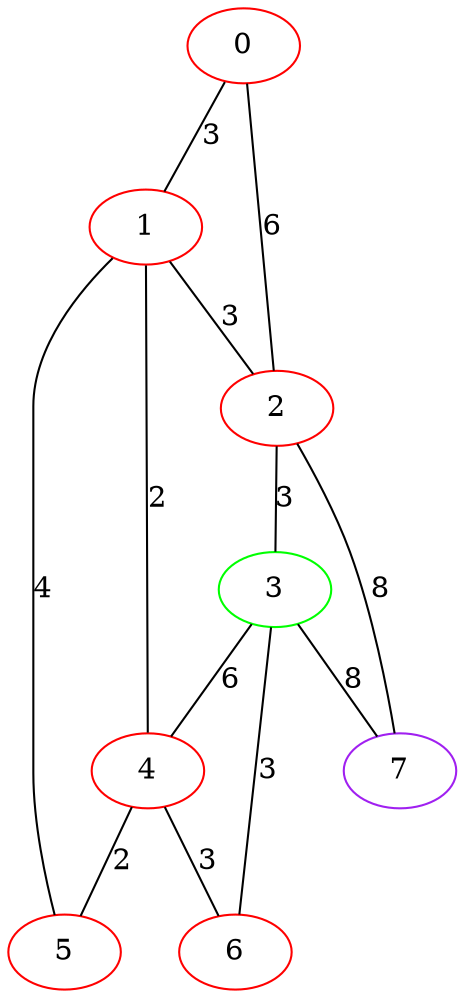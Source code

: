 graph "" {
0 [color=red, weight=1];
1 [color=red, weight=1];
2 [color=red, weight=1];
3 [color=green, weight=2];
4 [color=red, weight=1];
5 [color=red, weight=1];
6 [color=red, weight=1];
7 [color=purple, weight=4];
0 -- 1  [key=0, label=3];
0 -- 2  [key=0, label=6];
1 -- 2  [key=0, label=3];
1 -- 4  [key=0, label=2];
1 -- 5  [key=0, label=4];
2 -- 3  [key=0, label=3];
2 -- 7  [key=0, label=8];
3 -- 4  [key=0, label=6];
3 -- 6  [key=0, label=3];
3 -- 7  [key=0, label=8];
4 -- 5  [key=0, label=2];
4 -- 6  [key=0, label=3];
}
